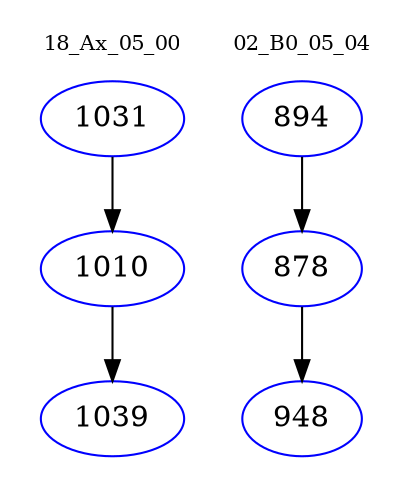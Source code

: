 digraph{
subgraph cluster_0 {
color = white
label = "18_Ax_05_00";
fontsize=10;
T0_1031 [label="1031", color="blue"]
T0_1031 -> T0_1010 [color="black"]
T0_1010 [label="1010", color="blue"]
T0_1010 -> T0_1039 [color="black"]
T0_1039 [label="1039", color="blue"]
}
subgraph cluster_1 {
color = white
label = "02_B0_05_04";
fontsize=10;
T1_894 [label="894", color="blue"]
T1_894 -> T1_878 [color="black"]
T1_878 [label="878", color="blue"]
T1_878 -> T1_948 [color="black"]
T1_948 [label="948", color="blue"]
}
}
